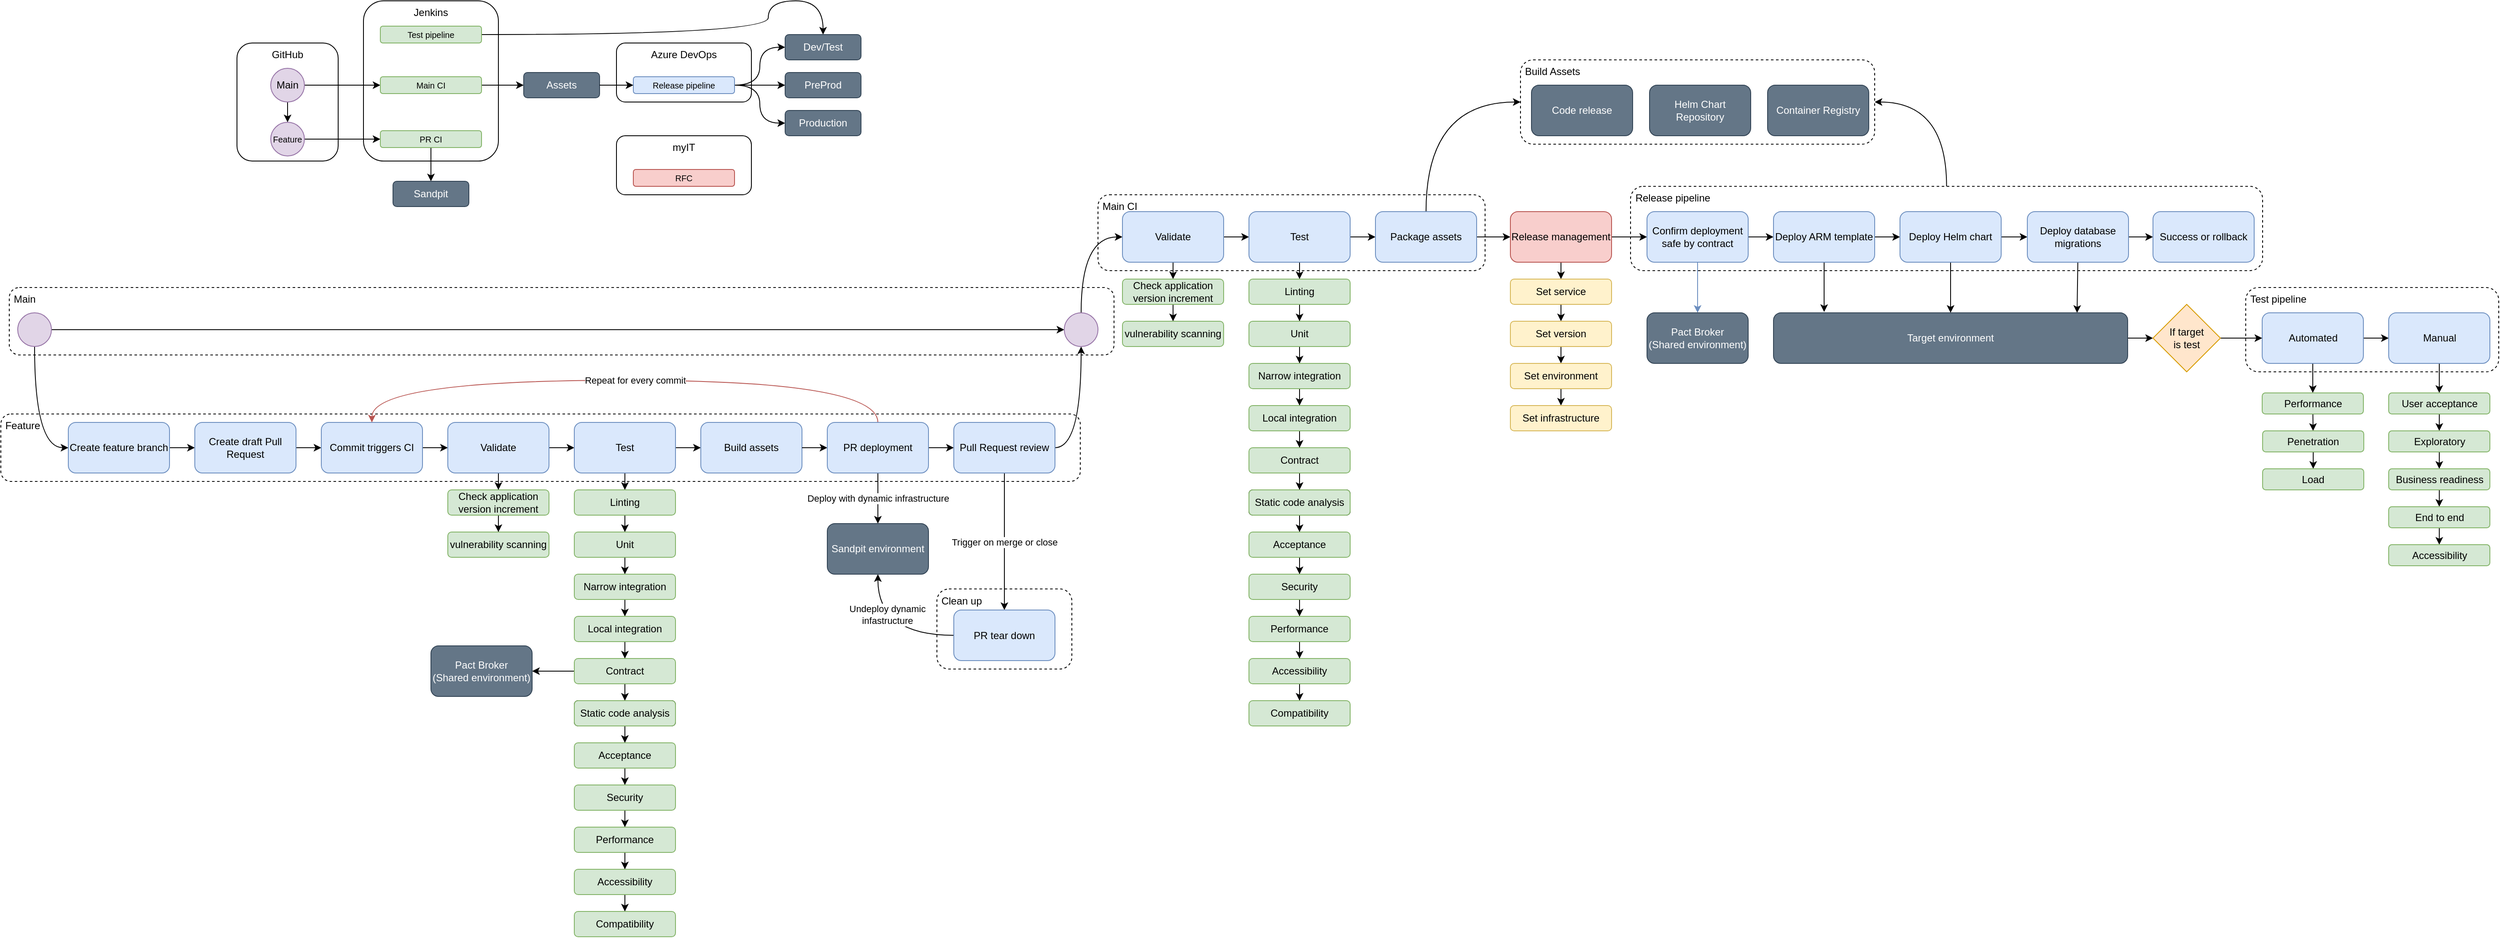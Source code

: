 <mxfile version="13.9.7" type="github">
  <diagram id="xP5_FbwwGda95Il9tesg" name="Page-1">
    <mxGraphModel dx="1422" dy="1931" grid="1" gridSize="10" guides="1" tooltips="1" connect="1" arrows="1" fold="1" page="1" pageScale="1" pageWidth="827" pageHeight="1169" math="0" shadow="0">
      <root>
        <mxCell id="0" />
        <mxCell id="1" parent="0" />
        <mxCell id="Fo95zUcXBccB7MAIhO11-18" value="&amp;nbsp;Build Assets" style="rounded=1;whiteSpace=wrap;html=1;dashed=1;verticalAlign=top;align=left;" vertex="1" parent="1">
          <mxGeometry x="1802" y="-140" width="420" height="100" as="geometry" />
        </mxCell>
        <mxCell id="Fo95zUcXBccB7MAIhO11-3" value="&amp;nbsp;Clean up" style="rounded=1;whiteSpace=wrap;html=1;horizontal=1;align=left;verticalAlign=top;dashed=1;" vertex="1" parent="1">
          <mxGeometry x="1110" y="487.5" width="160" height="95" as="geometry" />
        </mxCell>
        <mxCell id="Fo95zUcXBccB7MAIhO11-21" style="edgeStyle=orthogonalEdgeStyle;curved=1;rounded=0;orthogonalLoop=1;jettySize=auto;html=1;entryX=1;entryY=0.5;entryDx=0;entryDy=0;fillColor=#dae8fc;" edge="1" parent="1" source="5yF7ZVj6zS4VGzqPHd4T-112" target="Fo95zUcXBccB7MAIhO11-18">
          <mxGeometry relative="1" as="geometry" />
        </mxCell>
        <mxCell id="5yF7ZVj6zS4VGzqPHd4T-112" value="&amp;nbsp;Release pipeline" style="rounded=1;whiteSpace=wrap;html=1;dashed=1;align=left;verticalAlign=top;" parent="1" vertex="1">
          <mxGeometry x="1932.5" y="10" width="749.5" height="100" as="geometry" />
        </mxCell>
        <mxCell id="5yF7ZVj6zS4VGzqPHd4T-63" value="&amp;nbsp;Main CI" style="rounded=1;whiteSpace=wrap;html=1;dashed=1;align=left;verticalAlign=top;" parent="1" vertex="1">
          <mxGeometry x="1301" y="20" width="459" height="90" as="geometry" />
        </mxCell>
        <mxCell id="5yF7ZVj6zS4VGzqPHd4T-53" value="&amp;nbsp;Feature" style="rounded=1;whiteSpace=wrap;html=1;horizontal=1;align=left;verticalAlign=top;dashed=1;" parent="1" vertex="1">
          <mxGeometry y="280" width="1280" height="80" as="geometry" />
        </mxCell>
        <mxCell id="5yF7ZVj6zS4VGzqPHd4T-52" value="&amp;nbsp;Main" style="rounded=1;whiteSpace=wrap;html=1;horizontal=1;align=left;verticalAlign=top;dashed=1;" parent="1" vertex="1">
          <mxGeometry x="10" y="130" width="1310" height="80" as="geometry" />
        </mxCell>
        <mxCell id="5yF7ZVj6zS4VGzqPHd4T-3" value="" style="edgeStyle=orthogonalEdgeStyle;rounded=0;orthogonalLoop=1;jettySize=auto;html=1;" parent="1" source="5yF7ZVj6zS4VGzqPHd4T-1" target="5yF7ZVj6zS4VGzqPHd4T-2" edge="1">
          <mxGeometry relative="1" as="geometry" />
        </mxCell>
        <mxCell id="5yF7ZVj6zS4VGzqPHd4T-1" value="Create feature branch" style="rounded=1;whiteSpace=wrap;html=1;fillColor=#dae8fc;strokeColor=#6c8ebf;" parent="1" vertex="1">
          <mxGeometry x="80" y="290" width="120" height="60" as="geometry" />
        </mxCell>
        <mxCell id="5yF7ZVj6zS4VGzqPHd4T-5" value="" style="edgeStyle=orthogonalEdgeStyle;rounded=0;orthogonalLoop=1;jettySize=auto;html=1;" parent="1" source="5yF7ZVj6zS4VGzqPHd4T-2" target="5yF7ZVj6zS4VGzqPHd4T-4" edge="1">
          <mxGeometry relative="1" as="geometry" />
        </mxCell>
        <mxCell id="5yF7ZVj6zS4VGzqPHd4T-2" value="Create draft Pull Request" style="rounded=1;whiteSpace=wrap;html=1;fillColor=#dae8fc;strokeColor=#6c8ebf;" parent="1" vertex="1">
          <mxGeometry x="230" y="290" width="120" height="60" as="geometry" />
        </mxCell>
        <mxCell id="5yF7ZVj6zS4VGzqPHd4T-7" value="" style="edgeStyle=orthogonalEdgeStyle;rounded=0;orthogonalLoop=1;jettySize=auto;html=1;" parent="1" source="5yF7ZVj6zS4VGzqPHd4T-4" target="5yF7ZVj6zS4VGzqPHd4T-6" edge="1">
          <mxGeometry relative="1" as="geometry" />
        </mxCell>
        <mxCell id="5yF7ZVj6zS4VGzqPHd4T-4" value="Commit triggers CI" style="rounded=1;whiteSpace=wrap;html=1;fillColor=#dae8fc;strokeColor=#6c8ebf;" parent="1" vertex="1">
          <mxGeometry x="380" y="290" width="120" height="60" as="geometry" />
        </mxCell>
        <mxCell id="5yF7ZVj6zS4VGzqPHd4T-9" value="" style="edgeStyle=orthogonalEdgeStyle;rounded=0;orthogonalLoop=1;jettySize=auto;html=1;" parent="1" source="5yF7ZVj6zS4VGzqPHd4T-6" target="5yF7ZVj6zS4VGzqPHd4T-8" edge="1">
          <mxGeometry relative="1" as="geometry" />
        </mxCell>
        <mxCell id="5yF7ZVj6zS4VGzqPHd4T-15" value="" style="edgeStyle=orthogonalEdgeStyle;rounded=0;orthogonalLoop=1;jettySize=auto;html=1;" parent="1" source="5yF7ZVj6zS4VGzqPHd4T-6" target="5yF7ZVj6zS4VGzqPHd4T-14" edge="1">
          <mxGeometry relative="1" as="geometry" />
        </mxCell>
        <mxCell id="5yF7ZVj6zS4VGzqPHd4T-6" value="Validate" style="rounded=1;whiteSpace=wrap;html=1;fillColor=#dae8fc;strokeColor=#6c8ebf;" parent="1" vertex="1">
          <mxGeometry x="530" y="290" width="120" height="60" as="geometry" />
        </mxCell>
        <mxCell id="5yF7ZVj6zS4VGzqPHd4T-11" value="" style="edgeStyle=orthogonalEdgeStyle;rounded=0;orthogonalLoop=1;jettySize=auto;html=1;" parent="1" source="5yF7ZVj6zS4VGzqPHd4T-8" target="5yF7ZVj6zS4VGzqPHd4T-10" edge="1">
          <mxGeometry relative="1" as="geometry" />
        </mxCell>
        <mxCell id="5yF7ZVj6zS4VGzqPHd4T-8" value="Check application version increment" style="rounded=1;whiteSpace=wrap;html=1;fillColor=#d5e8d4;strokeColor=#82b366;" parent="1" vertex="1">
          <mxGeometry x="530" y="370" width="120" height="30" as="geometry" />
        </mxCell>
        <mxCell id="5yF7ZVj6zS4VGzqPHd4T-10" value="vulnerability scanning" style="rounded=1;whiteSpace=wrap;html=1;fillColor=#d5e8d4;strokeColor=#82b366;" parent="1" vertex="1">
          <mxGeometry x="530" y="420" width="120" height="30" as="geometry" />
        </mxCell>
        <mxCell id="5yF7ZVj6zS4VGzqPHd4T-17" value="" style="edgeStyle=orthogonalEdgeStyle;rounded=0;orthogonalLoop=1;jettySize=auto;html=1;" parent="1" source="5yF7ZVj6zS4VGzqPHd4T-14" target="5yF7ZVj6zS4VGzqPHd4T-16" edge="1">
          <mxGeometry relative="1" as="geometry" />
        </mxCell>
        <mxCell id="5yF7ZVj6zS4VGzqPHd4T-39" value="" style="edgeStyle=orthogonalEdgeStyle;rounded=0;orthogonalLoop=1;jettySize=auto;html=1;" parent="1" source="5yF7ZVj6zS4VGzqPHd4T-14" target="5yF7ZVj6zS4VGzqPHd4T-38" edge="1">
          <mxGeometry relative="1" as="geometry" />
        </mxCell>
        <mxCell id="5yF7ZVj6zS4VGzqPHd4T-14" value="Test" style="rounded=1;whiteSpace=wrap;html=1;fillColor=#dae8fc;strokeColor=#6c8ebf;" parent="1" vertex="1">
          <mxGeometry x="680" y="290" width="120" height="60" as="geometry" />
        </mxCell>
        <mxCell id="5yF7ZVj6zS4VGzqPHd4T-19" value="" style="edgeStyle=orthogonalEdgeStyle;rounded=0;orthogonalLoop=1;jettySize=auto;html=1;" parent="1" source="5yF7ZVj6zS4VGzqPHd4T-16" target="5yF7ZVj6zS4VGzqPHd4T-18" edge="1">
          <mxGeometry relative="1" as="geometry" />
        </mxCell>
        <mxCell id="5yF7ZVj6zS4VGzqPHd4T-16" value="Linting" style="rounded=1;whiteSpace=wrap;html=1;fillColor=#d5e8d4;strokeColor=#82b366;" parent="1" vertex="1">
          <mxGeometry x="680" y="370" width="120" height="30" as="geometry" />
        </mxCell>
        <mxCell id="5yF7ZVj6zS4VGzqPHd4T-21" value="" style="edgeStyle=orthogonalEdgeStyle;rounded=0;orthogonalLoop=1;jettySize=auto;html=1;" parent="1" source="5yF7ZVj6zS4VGzqPHd4T-18" target="5yF7ZVj6zS4VGzqPHd4T-20" edge="1">
          <mxGeometry relative="1" as="geometry" />
        </mxCell>
        <mxCell id="5yF7ZVj6zS4VGzqPHd4T-18" value="Unit" style="rounded=1;whiteSpace=wrap;html=1;fillColor=#d5e8d4;strokeColor=#82b366;" parent="1" vertex="1">
          <mxGeometry x="680" y="420" width="120" height="30" as="geometry" />
        </mxCell>
        <mxCell id="5yF7ZVj6zS4VGzqPHd4T-23" value="" style="edgeStyle=orthogonalEdgeStyle;rounded=0;orthogonalLoop=1;jettySize=auto;html=1;" parent="1" source="5yF7ZVj6zS4VGzqPHd4T-20" target="5yF7ZVj6zS4VGzqPHd4T-22" edge="1">
          <mxGeometry relative="1" as="geometry" />
        </mxCell>
        <mxCell id="5yF7ZVj6zS4VGzqPHd4T-20" value="Narrow integration" style="rounded=1;whiteSpace=wrap;html=1;fillColor=#d5e8d4;strokeColor=#82b366;" parent="1" vertex="1">
          <mxGeometry x="680" y="470" width="120" height="30" as="geometry" />
        </mxCell>
        <mxCell id="5yF7ZVj6zS4VGzqPHd4T-25" value="" style="edgeStyle=orthogonalEdgeStyle;rounded=0;orthogonalLoop=1;jettySize=auto;html=1;" parent="1" source="5yF7ZVj6zS4VGzqPHd4T-22" target="5yF7ZVj6zS4VGzqPHd4T-24" edge="1">
          <mxGeometry relative="1" as="geometry" />
        </mxCell>
        <mxCell id="5yF7ZVj6zS4VGzqPHd4T-22" value="Local integration" style="rounded=1;whiteSpace=wrap;html=1;fillColor=#d5e8d4;strokeColor=#82b366;" parent="1" vertex="1">
          <mxGeometry x="680" y="520" width="120" height="30" as="geometry" />
        </mxCell>
        <mxCell id="5yF7ZVj6zS4VGzqPHd4T-27" value="" style="edgeStyle=orthogonalEdgeStyle;rounded=0;orthogonalLoop=1;jettySize=auto;html=1;" parent="1" source="5yF7ZVj6zS4VGzqPHd4T-24" target="5yF7ZVj6zS4VGzqPHd4T-26" edge="1">
          <mxGeometry relative="1" as="geometry" />
        </mxCell>
        <mxCell id="Fo95zUcXBccB7MAIhO11-10" style="edgeStyle=orthogonalEdgeStyle;curved=1;rounded=0;orthogonalLoop=1;jettySize=auto;html=1;entryX=1;entryY=0.5;entryDx=0;entryDy=0;fillColor=#dae8fc;" edge="1" parent="1" source="5yF7ZVj6zS4VGzqPHd4T-24" target="Fo95zUcXBccB7MAIhO11-9">
          <mxGeometry relative="1" as="geometry" />
        </mxCell>
        <mxCell id="5yF7ZVj6zS4VGzqPHd4T-24" value="Contract" style="rounded=1;whiteSpace=wrap;html=1;fillColor=#d5e8d4;strokeColor=#82b366;" parent="1" vertex="1">
          <mxGeometry x="680" y="570" width="120" height="30" as="geometry" />
        </mxCell>
        <mxCell id="5yF7ZVj6zS4VGzqPHd4T-29" value="" style="edgeStyle=orthogonalEdgeStyle;rounded=0;orthogonalLoop=1;jettySize=auto;html=1;" parent="1" source="5yF7ZVj6zS4VGzqPHd4T-26" target="5yF7ZVj6zS4VGzqPHd4T-28" edge="1">
          <mxGeometry relative="1" as="geometry" />
        </mxCell>
        <mxCell id="5yF7ZVj6zS4VGzqPHd4T-26" value="Static code analysis" style="rounded=1;whiteSpace=wrap;html=1;" parent="1" vertex="1">
          <mxGeometry x="680" y="620" width="120" height="30" as="geometry" />
        </mxCell>
        <mxCell id="5yF7ZVj6zS4VGzqPHd4T-31" value="" style="edgeStyle=orthogonalEdgeStyle;rounded=0;orthogonalLoop=1;jettySize=auto;html=1;" parent="1" source="5yF7ZVj6zS4VGzqPHd4T-28" target="5yF7ZVj6zS4VGzqPHd4T-30" edge="1">
          <mxGeometry relative="1" as="geometry" />
        </mxCell>
        <mxCell id="5yF7ZVj6zS4VGzqPHd4T-28" value="Acceptance" style="rounded=1;whiteSpace=wrap;html=1;fillColor=#d5e8d4;strokeColor=#82b366;" parent="1" vertex="1">
          <mxGeometry x="680" y="670" width="120" height="30" as="geometry" />
        </mxCell>
        <mxCell id="5yF7ZVj6zS4VGzqPHd4T-33" value="" style="edgeStyle=orthogonalEdgeStyle;rounded=0;orthogonalLoop=1;jettySize=auto;html=1;" parent="1" source="5yF7ZVj6zS4VGzqPHd4T-30" target="5yF7ZVj6zS4VGzqPHd4T-32" edge="1">
          <mxGeometry relative="1" as="geometry" />
        </mxCell>
        <mxCell id="5yF7ZVj6zS4VGzqPHd4T-30" value="Security" style="rounded=1;whiteSpace=wrap;html=1;fillColor=#d5e8d4;strokeColor=#82b366;" parent="1" vertex="1">
          <mxGeometry x="680" y="720" width="120" height="30" as="geometry" />
        </mxCell>
        <mxCell id="5yF7ZVj6zS4VGzqPHd4T-35" value="" style="edgeStyle=orthogonalEdgeStyle;rounded=0;orthogonalLoop=1;jettySize=auto;html=1;" parent="1" source="5yF7ZVj6zS4VGzqPHd4T-32" target="5yF7ZVj6zS4VGzqPHd4T-34" edge="1">
          <mxGeometry relative="1" as="geometry" />
        </mxCell>
        <mxCell id="5yF7ZVj6zS4VGzqPHd4T-32" value="Performance" style="rounded=1;whiteSpace=wrap;html=1;fillColor=#d5e8d4;strokeColor=#82b366;" parent="1" vertex="1">
          <mxGeometry x="680" y="770" width="120" height="30" as="geometry" />
        </mxCell>
        <mxCell id="5yF7ZVj6zS4VGzqPHd4T-37" value="" style="edgeStyle=orthogonalEdgeStyle;rounded=0;orthogonalLoop=1;jettySize=auto;html=1;" parent="1" source="5yF7ZVj6zS4VGzqPHd4T-34" target="5yF7ZVj6zS4VGzqPHd4T-36" edge="1">
          <mxGeometry relative="1" as="geometry" />
        </mxCell>
        <mxCell id="5yF7ZVj6zS4VGzqPHd4T-34" value="Accessibility" style="rounded=1;whiteSpace=wrap;html=1;fillColor=#d5e8d4;strokeColor=#82b366;" parent="1" vertex="1">
          <mxGeometry x="680" y="820" width="120" height="30" as="geometry" />
        </mxCell>
        <mxCell id="5yF7ZVj6zS4VGzqPHd4T-36" value="Compatibility" style="rounded=1;whiteSpace=wrap;html=1;fillColor=#d5e8d4;strokeColor=#82b366;" parent="1" vertex="1">
          <mxGeometry x="680" y="870" width="120" height="30" as="geometry" />
        </mxCell>
        <mxCell id="5yF7ZVj6zS4VGzqPHd4T-38" value="Build assets" style="rounded=1;whiteSpace=wrap;html=1;fillColor=#dae8fc;strokeColor=#6c8ebf;" parent="1" vertex="1">
          <mxGeometry x="830" y="290" width="120" height="60" as="geometry" />
        </mxCell>
        <mxCell id="5yF7ZVj6zS4VGzqPHd4T-43" value="" style="edgeStyle=orthogonalEdgeStyle;rounded=0;orthogonalLoop=1;jettySize=auto;html=1;" parent="1" source="5yF7ZVj6zS4VGzqPHd4T-38" target="5yF7ZVj6zS4VGzqPHd4T-42" edge="1">
          <mxGeometry relative="1" as="geometry">
            <mxPoint x="1100" y="320" as="sourcePoint" />
          </mxGeometry>
        </mxCell>
        <mxCell id="5yF7ZVj6zS4VGzqPHd4T-45" value="" style="edgeStyle=orthogonalEdgeStyle;rounded=0;orthogonalLoop=1;jettySize=auto;html=1;" parent="1" source="5yF7ZVj6zS4VGzqPHd4T-42" target="5yF7ZVj6zS4VGzqPHd4T-44" edge="1">
          <mxGeometry relative="1" as="geometry" />
        </mxCell>
        <mxCell id="5yF7ZVj6zS4VGzqPHd4T-92" value="Deploy with dynamic infrastructure" style="edgeStyle=none;rounded=0;orthogonalLoop=1;jettySize=auto;html=1;fillColor=#dae8fc;" parent="1" source="5yF7ZVj6zS4VGzqPHd4T-42" target="5yF7ZVj6zS4VGzqPHd4T-91" edge="1">
          <mxGeometry relative="1" as="geometry" />
        </mxCell>
        <mxCell id="Fo95zUcXBccB7MAIhO11-1" style="edgeStyle=orthogonalEdgeStyle;rounded=0;orthogonalLoop=1;jettySize=auto;html=1;entryX=0.5;entryY=0;entryDx=0;entryDy=0;exitX=0.5;exitY=0;exitDx=0;exitDy=0;curved=1;fillColor=#f8cecc;strokeColor=#b85450;" edge="1" parent="1" source="5yF7ZVj6zS4VGzqPHd4T-42" target="5yF7ZVj6zS4VGzqPHd4T-4">
          <mxGeometry relative="1" as="geometry">
            <Array as="points">
              <mxPoint x="1040" y="240" />
              <mxPoint x="440" y="240" />
            </Array>
          </mxGeometry>
        </mxCell>
        <mxCell id="Fo95zUcXBccB7MAIhO11-2" value="Repeat for every commit" style="edgeLabel;html=1;align=center;verticalAlign=middle;resizable=0;points=[];" vertex="1" connectable="0" parent="Fo95zUcXBccB7MAIhO11-1">
          <mxGeometry x="-0.034" relative="1" as="geometry">
            <mxPoint as="offset" />
          </mxGeometry>
        </mxCell>
        <mxCell id="5yF7ZVj6zS4VGzqPHd4T-42" value="PR deployment" style="rounded=1;whiteSpace=wrap;html=1;fillColor=#dae8fc;strokeColor=#6c8ebf;" parent="1" vertex="1">
          <mxGeometry x="980" y="290" width="120" height="60" as="geometry" />
        </mxCell>
        <mxCell id="5yF7ZVj6zS4VGzqPHd4T-51" style="edgeStyle=orthogonalEdgeStyle;rounded=0;orthogonalLoop=1;jettySize=auto;html=1;entryX=0.5;entryY=1;entryDx=0;entryDy=0;exitX=1;exitY=0.5;exitDx=0;exitDy=0;curved=1;" parent="1" source="5yF7ZVj6zS4VGzqPHd4T-44" target="5yF7ZVj6zS4VGzqPHd4T-48" edge="1">
          <mxGeometry relative="1" as="geometry" />
        </mxCell>
        <mxCell id="Fo95zUcXBccB7MAIhO11-5" value="Trigger on merge or close" style="edgeStyle=orthogonalEdgeStyle;curved=1;rounded=0;orthogonalLoop=1;jettySize=auto;html=1;fillColor=#dae8fc;" edge="1" parent="1" source="5yF7ZVj6zS4VGzqPHd4T-44" target="Fo95zUcXBccB7MAIhO11-4">
          <mxGeometry relative="1" as="geometry" />
        </mxCell>
        <mxCell id="5yF7ZVj6zS4VGzqPHd4T-44" value="Pull Request review" style="rounded=1;whiteSpace=wrap;html=1;fillColor=#dae8fc;strokeColor=#6c8ebf;" parent="1" vertex="1">
          <mxGeometry x="1130" y="290" width="120" height="60" as="geometry" />
        </mxCell>
        <mxCell id="5yF7ZVj6zS4VGzqPHd4T-49" style="edgeStyle=orthogonalEdgeStyle;rounded=0;orthogonalLoop=1;jettySize=auto;html=1;entryX=0;entryY=0.5;entryDx=0;entryDy=0;" parent="1" source="5yF7ZVj6zS4VGzqPHd4T-47" target="5yF7ZVj6zS4VGzqPHd4T-48" edge="1">
          <mxGeometry relative="1" as="geometry" />
        </mxCell>
        <mxCell id="5yF7ZVj6zS4VGzqPHd4T-50" style="rounded=0;orthogonalLoop=1;jettySize=auto;html=1;entryX=0;entryY=0.5;entryDx=0;entryDy=0;exitX=0.5;exitY=1;exitDx=0;exitDy=0;edgeStyle=orthogonalEdgeStyle;curved=1;" parent="1" source="5yF7ZVj6zS4VGzqPHd4T-47" target="5yF7ZVj6zS4VGzqPHd4T-1" edge="1">
          <mxGeometry relative="1" as="geometry" />
        </mxCell>
        <mxCell id="5yF7ZVj6zS4VGzqPHd4T-47" value="" style="ellipse;whiteSpace=wrap;html=1;aspect=fixed;fillColor=#e1d5e7;strokeColor=#9673a6;" parent="1" vertex="1">
          <mxGeometry x="20" y="160" width="40" height="40" as="geometry" />
        </mxCell>
        <mxCell id="5yF7ZVj6zS4VGzqPHd4T-62" style="edgeStyle=orthogonalEdgeStyle;rounded=0;orthogonalLoop=1;jettySize=auto;html=1;entryX=0;entryY=0.5;entryDx=0;entryDy=0;curved=1;exitX=0.5;exitY=0;exitDx=0;exitDy=0;" parent="1" source="5yF7ZVj6zS4VGzqPHd4T-48" target="5yF7ZVj6zS4VGzqPHd4T-55" edge="1">
          <mxGeometry relative="1" as="geometry" />
        </mxCell>
        <mxCell id="5yF7ZVj6zS4VGzqPHd4T-48" value="" style="ellipse;whiteSpace=wrap;html=1;aspect=fixed;fillColor=#e1d5e7;strokeColor=#9673a6;" parent="1" vertex="1">
          <mxGeometry x="1261" y="160" width="40" height="40" as="geometry" />
        </mxCell>
        <mxCell id="5yF7ZVj6zS4VGzqPHd4T-54" value="Static code analysis" style="rounded=1;whiteSpace=wrap;html=1;fillColor=#d5e8d4;strokeColor=#82b366;" parent="1" vertex="1">
          <mxGeometry x="680" y="620" width="120" height="30" as="geometry" />
        </mxCell>
        <mxCell id="5yF7ZVj6zS4VGzqPHd4T-59" value="" style="edgeStyle=none;rounded=0;orthogonalLoop=1;jettySize=auto;html=1;" parent="1" source="5yF7ZVj6zS4VGzqPHd4T-55" target="5yF7ZVj6zS4VGzqPHd4T-56" edge="1">
          <mxGeometry relative="1" as="geometry" />
        </mxCell>
        <mxCell id="5yF7ZVj6zS4VGzqPHd4T-90" value="" style="edgeStyle=none;rounded=0;orthogonalLoop=1;jettySize=auto;html=1;entryX=0.5;entryY=0;entryDx=0;entryDy=0;" parent="1" source="5yF7ZVj6zS4VGzqPHd4T-55" target="5yF7ZVj6zS4VGzqPHd4T-65" edge="1">
          <mxGeometry relative="1" as="geometry" />
        </mxCell>
        <mxCell id="5yF7ZVj6zS4VGzqPHd4T-55" value="Validate" style="rounded=1;whiteSpace=wrap;html=1;fillColor=#dae8fc;strokeColor=#6c8ebf;" parent="1" vertex="1">
          <mxGeometry x="1330" y="40" width="120" height="60" as="geometry" />
        </mxCell>
        <mxCell id="5yF7ZVj6zS4VGzqPHd4T-60" value="" style="edgeStyle=none;rounded=0;orthogonalLoop=1;jettySize=auto;html=1;" parent="1" source="5yF7ZVj6zS4VGzqPHd4T-56" target="5yF7ZVj6zS4VGzqPHd4T-57" edge="1">
          <mxGeometry relative="1" as="geometry" />
        </mxCell>
        <mxCell id="5yF7ZVj6zS4VGzqPHd4T-89" value="" style="edgeStyle=none;rounded=0;orthogonalLoop=1;jettySize=auto;html=1;entryX=0.5;entryY=0;entryDx=0;entryDy=0;" parent="1" source="5yF7ZVj6zS4VGzqPHd4T-56" target="5yF7ZVj6zS4VGzqPHd4T-68" edge="1">
          <mxGeometry relative="1" as="geometry" />
        </mxCell>
        <mxCell id="5yF7ZVj6zS4VGzqPHd4T-56" value="Test" style="rounded=1;whiteSpace=wrap;html=1;fillColor=#dae8fc;strokeColor=#6c8ebf;" parent="1" vertex="1">
          <mxGeometry x="1480" y="40" width="120" height="60" as="geometry" />
        </mxCell>
        <mxCell id="5yF7ZVj6zS4VGzqPHd4T-95" value="" style="edgeStyle=none;rounded=0;orthogonalLoop=1;jettySize=auto;html=1;" parent="1" source="5yF7ZVj6zS4VGzqPHd4T-57" target="5yF7ZVj6zS4VGzqPHd4T-94" edge="1">
          <mxGeometry relative="1" as="geometry" />
        </mxCell>
        <mxCell id="Fo95zUcXBccB7MAIhO11-19" style="edgeStyle=orthogonalEdgeStyle;curved=1;rounded=0;orthogonalLoop=1;jettySize=auto;html=1;entryX=0;entryY=0.5;entryDx=0;entryDy=0;fillColor=#dae8fc;exitX=0.5;exitY=0;exitDx=0;exitDy=0;" edge="1" parent="1" source="5yF7ZVj6zS4VGzqPHd4T-57" target="Fo95zUcXBccB7MAIhO11-18">
          <mxGeometry relative="1" as="geometry" />
        </mxCell>
        <mxCell id="5yF7ZVj6zS4VGzqPHd4T-57" value="Package assets" style="rounded=1;whiteSpace=wrap;html=1;fillColor=#dae8fc;strokeColor=#6c8ebf;" parent="1" vertex="1">
          <mxGeometry x="1630" y="40" width="120" height="60" as="geometry" />
        </mxCell>
        <mxCell id="5yF7ZVj6zS4VGzqPHd4T-64" value="" style="edgeStyle=orthogonalEdgeStyle;rounded=0;orthogonalLoop=1;jettySize=auto;html=1;" parent="1" source="5yF7ZVj6zS4VGzqPHd4T-65" target="5yF7ZVj6zS4VGzqPHd4T-66" edge="1">
          <mxGeometry relative="1" as="geometry" />
        </mxCell>
        <mxCell id="5yF7ZVj6zS4VGzqPHd4T-65" value="Check application version increment" style="rounded=1;whiteSpace=wrap;html=1;fillColor=#d5e8d4;strokeColor=#82b366;" parent="1" vertex="1">
          <mxGeometry x="1330" y="120" width="120" height="30" as="geometry" />
        </mxCell>
        <mxCell id="5yF7ZVj6zS4VGzqPHd4T-66" value="vulnerability scanning" style="rounded=1;whiteSpace=wrap;html=1;fillColor=#d5e8d4;strokeColor=#82b366;" parent="1" vertex="1">
          <mxGeometry x="1330" y="170" width="120" height="30" as="geometry" />
        </mxCell>
        <mxCell id="5yF7ZVj6zS4VGzqPHd4T-67" value="" style="edgeStyle=orthogonalEdgeStyle;rounded=0;orthogonalLoop=1;jettySize=auto;html=1;" parent="1" source="5yF7ZVj6zS4VGzqPHd4T-68" target="5yF7ZVj6zS4VGzqPHd4T-70" edge="1">
          <mxGeometry relative="1" as="geometry" />
        </mxCell>
        <mxCell id="5yF7ZVj6zS4VGzqPHd4T-68" value="Linting" style="rounded=1;whiteSpace=wrap;html=1;fillColor=#d5e8d4;strokeColor=#82b366;" parent="1" vertex="1">
          <mxGeometry x="1480" y="120" width="120" height="30" as="geometry" />
        </mxCell>
        <mxCell id="5yF7ZVj6zS4VGzqPHd4T-69" value="" style="edgeStyle=orthogonalEdgeStyle;rounded=0;orthogonalLoop=1;jettySize=auto;html=1;" parent="1" source="5yF7ZVj6zS4VGzqPHd4T-70" target="5yF7ZVj6zS4VGzqPHd4T-72" edge="1">
          <mxGeometry relative="1" as="geometry" />
        </mxCell>
        <mxCell id="5yF7ZVj6zS4VGzqPHd4T-70" value="Unit" style="rounded=1;whiteSpace=wrap;html=1;fillColor=#d5e8d4;strokeColor=#82b366;" parent="1" vertex="1">
          <mxGeometry x="1480" y="170" width="120" height="30" as="geometry" />
        </mxCell>
        <mxCell id="5yF7ZVj6zS4VGzqPHd4T-71" value="" style="edgeStyle=orthogonalEdgeStyle;rounded=0;orthogonalLoop=1;jettySize=auto;html=1;" parent="1" source="5yF7ZVj6zS4VGzqPHd4T-72" target="5yF7ZVj6zS4VGzqPHd4T-74" edge="1">
          <mxGeometry relative="1" as="geometry" />
        </mxCell>
        <mxCell id="5yF7ZVj6zS4VGzqPHd4T-72" value="Narrow integration" style="rounded=1;whiteSpace=wrap;html=1;fillColor=#d5e8d4;strokeColor=#82b366;" parent="1" vertex="1">
          <mxGeometry x="1480" y="220" width="120" height="30" as="geometry" />
        </mxCell>
        <mxCell id="5yF7ZVj6zS4VGzqPHd4T-73" value="" style="edgeStyle=orthogonalEdgeStyle;rounded=0;orthogonalLoop=1;jettySize=auto;html=1;" parent="1" source="5yF7ZVj6zS4VGzqPHd4T-74" target="5yF7ZVj6zS4VGzqPHd4T-76" edge="1">
          <mxGeometry relative="1" as="geometry" />
        </mxCell>
        <mxCell id="5yF7ZVj6zS4VGzqPHd4T-74" value="Local integration" style="rounded=1;whiteSpace=wrap;html=1;fillColor=#d5e8d4;strokeColor=#82b366;" parent="1" vertex="1">
          <mxGeometry x="1480" y="270" width="120" height="30" as="geometry" />
        </mxCell>
        <mxCell id="5yF7ZVj6zS4VGzqPHd4T-75" value="" style="edgeStyle=orthogonalEdgeStyle;rounded=0;orthogonalLoop=1;jettySize=auto;html=1;" parent="1" source="5yF7ZVj6zS4VGzqPHd4T-76" target="5yF7ZVj6zS4VGzqPHd4T-78" edge="1">
          <mxGeometry relative="1" as="geometry" />
        </mxCell>
        <mxCell id="5yF7ZVj6zS4VGzqPHd4T-76" value="Contract" style="rounded=1;whiteSpace=wrap;html=1;fillColor=#d5e8d4;strokeColor=#82b366;" parent="1" vertex="1">
          <mxGeometry x="1480" y="320" width="120" height="30" as="geometry" />
        </mxCell>
        <mxCell id="5yF7ZVj6zS4VGzqPHd4T-77" value="" style="edgeStyle=orthogonalEdgeStyle;rounded=0;orthogonalLoop=1;jettySize=auto;html=1;" parent="1" source="5yF7ZVj6zS4VGzqPHd4T-78" target="5yF7ZVj6zS4VGzqPHd4T-80" edge="1">
          <mxGeometry relative="1" as="geometry" />
        </mxCell>
        <mxCell id="5yF7ZVj6zS4VGzqPHd4T-78" value="Static code analysis" style="rounded=1;whiteSpace=wrap;html=1;" parent="1" vertex="1">
          <mxGeometry x="1480" y="370" width="120" height="30" as="geometry" />
        </mxCell>
        <mxCell id="5yF7ZVj6zS4VGzqPHd4T-79" value="" style="edgeStyle=orthogonalEdgeStyle;rounded=0;orthogonalLoop=1;jettySize=auto;html=1;" parent="1" source="5yF7ZVj6zS4VGzqPHd4T-80" target="5yF7ZVj6zS4VGzqPHd4T-82" edge="1">
          <mxGeometry relative="1" as="geometry" />
        </mxCell>
        <mxCell id="5yF7ZVj6zS4VGzqPHd4T-80" value="Acceptance" style="rounded=1;whiteSpace=wrap;html=1;fillColor=#d5e8d4;strokeColor=#82b366;" parent="1" vertex="1">
          <mxGeometry x="1480" y="420" width="120" height="30" as="geometry" />
        </mxCell>
        <mxCell id="5yF7ZVj6zS4VGzqPHd4T-81" value="" style="edgeStyle=orthogonalEdgeStyle;rounded=0;orthogonalLoop=1;jettySize=auto;html=1;" parent="1" source="5yF7ZVj6zS4VGzqPHd4T-82" target="5yF7ZVj6zS4VGzqPHd4T-84" edge="1">
          <mxGeometry relative="1" as="geometry" />
        </mxCell>
        <mxCell id="5yF7ZVj6zS4VGzqPHd4T-82" value="Security" style="rounded=1;whiteSpace=wrap;html=1;fillColor=#d5e8d4;strokeColor=#82b366;" parent="1" vertex="1">
          <mxGeometry x="1480" y="470" width="120" height="30" as="geometry" />
        </mxCell>
        <mxCell id="5yF7ZVj6zS4VGzqPHd4T-83" value="" style="edgeStyle=orthogonalEdgeStyle;rounded=0;orthogonalLoop=1;jettySize=auto;html=1;" parent="1" source="5yF7ZVj6zS4VGzqPHd4T-84" target="5yF7ZVj6zS4VGzqPHd4T-86" edge="1">
          <mxGeometry relative="1" as="geometry" />
        </mxCell>
        <mxCell id="5yF7ZVj6zS4VGzqPHd4T-84" value="Performance" style="rounded=1;whiteSpace=wrap;html=1;fillColor=#d5e8d4;strokeColor=#82b366;" parent="1" vertex="1">
          <mxGeometry x="1480" y="520" width="120" height="30" as="geometry" />
        </mxCell>
        <mxCell id="5yF7ZVj6zS4VGzqPHd4T-85" value="" style="edgeStyle=orthogonalEdgeStyle;rounded=0;orthogonalLoop=1;jettySize=auto;html=1;" parent="1" source="5yF7ZVj6zS4VGzqPHd4T-86" target="5yF7ZVj6zS4VGzqPHd4T-87" edge="1">
          <mxGeometry relative="1" as="geometry" />
        </mxCell>
        <mxCell id="5yF7ZVj6zS4VGzqPHd4T-86" value="Accessibility" style="rounded=1;whiteSpace=wrap;html=1;fillColor=#d5e8d4;strokeColor=#82b366;" parent="1" vertex="1">
          <mxGeometry x="1480" y="570" width="120" height="30" as="geometry" />
        </mxCell>
        <mxCell id="5yF7ZVj6zS4VGzqPHd4T-87" value="Compatibility" style="rounded=1;whiteSpace=wrap;html=1;fillColor=#d5e8d4;strokeColor=#82b366;" parent="1" vertex="1">
          <mxGeometry x="1480" y="620" width="120" height="30" as="geometry" />
        </mxCell>
        <mxCell id="5yF7ZVj6zS4VGzqPHd4T-88" value="Static code analysis" style="rounded=1;whiteSpace=wrap;html=1;fillColor=#d5e8d4;strokeColor=#82b366;" parent="1" vertex="1">
          <mxGeometry x="1480" y="370" width="120" height="30" as="geometry" />
        </mxCell>
        <mxCell id="5yF7ZVj6zS4VGzqPHd4T-91" value="Sandpit environment" style="rounded=1;whiteSpace=wrap;html=1;align=center;fillColor=#647687;strokeColor=#314354;fontColor=#ffffff;" parent="1" vertex="1">
          <mxGeometry x="980" y="410" width="120" height="60" as="geometry" />
        </mxCell>
        <mxCell id="5yF7ZVj6zS4VGzqPHd4T-97" value="" style="edgeStyle=none;rounded=0;orthogonalLoop=1;jettySize=auto;html=1;" parent="1" source="5yF7ZVj6zS4VGzqPHd4T-94" target="5yF7ZVj6zS4VGzqPHd4T-96" edge="1">
          <mxGeometry relative="1" as="geometry" />
        </mxCell>
        <mxCell id="5yF7ZVj6zS4VGzqPHd4T-103" value="" style="edgeStyle=none;rounded=0;orthogonalLoop=1;jettySize=auto;html=1;" parent="1" source="5yF7ZVj6zS4VGzqPHd4T-94" target="5yF7ZVj6zS4VGzqPHd4T-102" edge="1">
          <mxGeometry relative="1" as="geometry" />
        </mxCell>
        <mxCell id="5yF7ZVj6zS4VGzqPHd4T-94" value="Release management" style="rounded=1;whiteSpace=wrap;html=1;fillColor=#f8cecc;strokeColor=#b85450;" parent="1" vertex="1">
          <mxGeometry x="1790" y="40" width="120" height="60" as="geometry" />
        </mxCell>
        <mxCell id="5yF7ZVj6zS4VGzqPHd4T-99" value="" style="edgeStyle=none;rounded=0;orthogonalLoop=1;jettySize=auto;html=1;" parent="1" source="5yF7ZVj6zS4VGzqPHd4T-96" target="5yF7ZVj6zS4VGzqPHd4T-98" edge="1">
          <mxGeometry relative="1" as="geometry" />
        </mxCell>
        <mxCell id="5yF7ZVj6zS4VGzqPHd4T-96" value="Set service" style="rounded=1;whiteSpace=wrap;html=1;fillColor=#fff2cc;strokeColor=#d6b656;" parent="1" vertex="1">
          <mxGeometry x="1790" y="120" width="120" height="30" as="geometry" />
        </mxCell>
        <mxCell id="5yF7ZVj6zS4VGzqPHd4T-101" value="" style="edgeStyle=none;rounded=0;orthogonalLoop=1;jettySize=auto;html=1;" parent="1" source="5yF7ZVj6zS4VGzqPHd4T-98" target="5yF7ZVj6zS4VGzqPHd4T-100" edge="1">
          <mxGeometry relative="1" as="geometry" />
        </mxCell>
        <mxCell id="5yF7ZVj6zS4VGzqPHd4T-98" value="Set version" style="rounded=1;whiteSpace=wrap;html=1;fillColor=#fff2cc;strokeColor=#d6b656;" parent="1" vertex="1">
          <mxGeometry x="1790" y="170" width="120" height="30" as="geometry" />
        </mxCell>
        <mxCell id="Fo95zUcXBccB7MAIhO11-12" value="" style="edgeStyle=orthogonalEdgeStyle;curved=1;rounded=0;orthogonalLoop=1;jettySize=auto;html=1;" edge="1" parent="1" source="5yF7ZVj6zS4VGzqPHd4T-100" target="Fo95zUcXBccB7MAIhO11-11">
          <mxGeometry relative="1" as="geometry" />
        </mxCell>
        <mxCell id="5yF7ZVj6zS4VGzqPHd4T-100" value="Set environment" style="rounded=1;whiteSpace=wrap;html=1;fillColor=#fff2cc;strokeColor=#d6b656;" parent="1" vertex="1">
          <mxGeometry x="1790" y="220" width="120" height="30" as="geometry" />
        </mxCell>
        <mxCell id="5yF7ZVj6zS4VGzqPHd4T-105" value="" style="edgeStyle=none;rounded=0;orthogonalLoop=1;jettySize=auto;html=1;" parent="1" source="5yF7ZVj6zS4VGzqPHd4T-102" target="5yF7ZVj6zS4VGzqPHd4T-104" edge="1">
          <mxGeometry relative="1" as="geometry" />
        </mxCell>
        <mxCell id="Fo95zUcXBccB7MAIhO11-14" value="" style="edgeStyle=orthogonalEdgeStyle;curved=1;rounded=0;orthogonalLoop=1;jettySize=auto;html=1;fillColor=#dae8fc;strokeColor=#6c8ebf;" edge="1" parent="1" source="5yF7ZVj6zS4VGzqPHd4T-102" target="Fo95zUcXBccB7MAIhO11-13">
          <mxGeometry relative="1" as="geometry" />
        </mxCell>
        <mxCell id="5yF7ZVj6zS4VGzqPHd4T-102" value="Confirm deployment safe by contract" style="rounded=1;whiteSpace=wrap;html=1;fillColor=#dae8fc;strokeColor=#6c8ebf;" parent="1" vertex="1">
          <mxGeometry x="1952" y="40" width="120" height="60" as="geometry" />
        </mxCell>
        <mxCell id="5yF7ZVj6zS4VGzqPHd4T-107" value="" style="edgeStyle=none;rounded=0;orthogonalLoop=1;jettySize=auto;html=1;" parent="1" source="5yF7ZVj6zS4VGzqPHd4T-104" target="5yF7ZVj6zS4VGzqPHd4T-106" edge="1">
          <mxGeometry relative="1" as="geometry" />
        </mxCell>
        <mxCell id="5yF7ZVj6zS4VGzqPHd4T-114" style="edgeStyle=none;rounded=0;orthogonalLoop=1;jettySize=auto;html=1;entryX=0.143;entryY=-0.017;entryDx=0;entryDy=0;entryPerimeter=0;" parent="1" source="5yF7ZVj6zS4VGzqPHd4T-104" target="5yF7ZVj6zS4VGzqPHd4T-113" edge="1">
          <mxGeometry relative="1" as="geometry">
            <mxPoint x="2162" y="149" as="targetPoint" />
          </mxGeometry>
        </mxCell>
        <mxCell id="5yF7ZVj6zS4VGzqPHd4T-104" value="Deploy ARM template" style="rounded=1;whiteSpace=wrap;html=1;fillColor=#dae8fc;strokeColor=#6c8ebf;" parent="1" vertex="1">
          <mxGeometry x="2102" y="40" width="120" height="60" as="geometry" />
        </mxCell>
        <mxCell id="5yF7ZVj6zS4VGzqPHd4T-109" value="" style="edgeStyle=none;rounded=0;orthogonalLoop=1;jettySize=auto;html=1;" parent="1" source="5yF7ZVj6zS4VGzqPHd4T-106" target="5yF7ZVj6zS4VGzqPHd4T-108" edge="1">
          <mxGeometry relative="1" as="geometry" />
        </mxCell>
        <mxCell id="5yF7ZVj6zS4VGzqPHd4T-115" value="" style="edgeStyle=none;rounded=0;orthogonalLoop=1;jettySize=auto;html=1;" parent="1" source="5yF7ZVj6zS4VGzqPHd4T-106" target="5yF7ZVj6zS4VGzqPHd4T-113" edge="1">
          <mxGeometry relative="1" as="geometry" />
        </mxCell>
        <mxCell id="5yF7ZVj6zS4VGzqPHd4T-106" value="Deploy Helm chart" style="rounded=1;whiteSpace=wrap;html=1;fillColor=#dae8fc;strokeColor=#6c8ebf;" parent="1" vertex="1">
          <mxGeometry x="2252" y="40" width="120" height="60" as="geometry" />
        </mxCell>
        <mxCell id="5yF7ZVj6zS4VGzqPHd4T-111" value="" style="edgeStyle=none;rounded=0;orthogonalLoop=1;jettySize=auto;html=1;" parent="1" source="5yF7ZVj6zS4VGzqPHd4T-108" target="5yF7ZVj6zS4VGzqPHd4T-110" edge="1">
          <mxGeometry relative="1" as="geometry" />
        </mxCell>
        <mxCell id="5yF7ZVj6zS4VGzqPHd4T-116" value="" style="edgeStyle=none;rounded=0;orthogonalLoop=1;jettySize=auto;html=1;" parent="1" edge="1">
          <mxGeometry relative="1" as="geometry">
            <mxPoint x="2462.93" y="97" as="sourcePoint" />
            <mxPoint x="2462" y="160" as="targetPoint" />
          </mxGeometry>
        </mxCell>
        <mxCell id="5yF7ZVj6zS4VGzqPHd4T-108" value="Deploy database migrations" style="rounded=1;whiteSpace=wrap;html=1;fillColor=#dae8fc;strokeColor=#6c8ebf;" parent="1" vertex="1">
          <mxGeometry x="2403" y="40" width="120" height="60" as="geometry" />
        </mxCell>
        <mxCell id="5yF7ZVj6zS4VGzqPHd4T-110" value="Success or rollback" style="rounded=1;whiteSpace=wrap;html=1;fillColor=#dae8fc;strokeColor=#6c8ebf;" parent="1" vertex="1">
          <mxGeometry x="2552" y="40" width="120" height="60" as="geometry" />
        </mxCell>
        <mxCell id="5yF7ZVj6zS4VGzqPHd4T-130" value="" style="edgeStyle=none;rounded=0;orthogonalLoop=1;jettySize=auto;html=1;" parent="1" source="5yF7ZVj6zS4VGzqPHd4T-113" target="5yF7ZVj6zS4VGzqPHd4T-129" edge="1">
          <mxGeometry relative="1" as="geometry" />
        </mxCell>
        <mxCell id="5yF7ZVj6zS4VGzqPHd4T-113" value="Target environment" style="rounded=1;whiteSpace=wrap;html=1;align=center;fillColor=#647687;strokeColor=#314354;fontColor=#ffffff;" parent="1" vertex="1">
          <mxGeometry x="2102" y="160" width="420" height="60" as="geometry" />
        </mxCell>
        <mxCell id="5yF7ZVj6zS4VGzqPHd4T-117" value="&amp;nbsp;Test pipeline" style="rounded=1;whiteSpace=wrap;html=1;dashed=1;align=left;verticalAlign=top;" parent="1" vertex="1">
          <mxGeometry x="2662" y="130" width="300" height="100" as="geometry" />
        </mxCell>
        <mxCell id="5yF7ZVj6zS4VGzqPHd4T-118" value="" style="edgeStyle=none;rounded=0;orthogonalLoop=1;jettySize=auto;html=1;" parent="1" source="5yF7ZVj6zS4VGzqPHd4T-119" target="5yF7ZVj6zS4VGzqPHd4T-121" edge="1">
          <mxGeometry relative="1" as="geometry" />
        </mxCell>
        <mxCell id="5yF7ZVj6zS4VGzqPHd4T-135" value="" style="edgeStyle=none;rounded=0;orthogonalLoop=1;jettySize=auto;html=1;" parent="1" source="5yF7ZVj6zS4VGzqPHd4T-119" target="5yF7ZVj6zS4VGzqPHd4T-134" edge="1">
          <mxGeometry relative="1" as="geometry" />
        </mxCell>
        <mxCell id="5yF7ZVj6zS4VGzqPHd4T-119" value="Automated" style="rounded=1;whiteSpace=wrap;html=1;fillColor=#dae8fc;strokeColor=#6c8ebf;" parent="1" vertex="1">
          <mxGeometry x="2681.5" y="160" width="120" height="60" as="geometry" />
        </mxCell>
        <mxCell id="5yF7ZVj6zS4VGzqPHd4T-139" value="" style="edgeStyle=none;rounded=0;orthogonalLoop=1;jettySize=auto;html=1;" parent="1" source="5yF7ZVj6zS4VGzqPHd4T-121" target="5yF7ZVj6zS4VGzqPHd4T-138" edge="1">
          <mxGeometry relative="1" as="geometry" />
        </mxCell>
        <mxCell id="5yF7ZVj6zS4VGzqPHd4T-121" value="Manual" style="rounded=1;whiteSpace=wrap;html=1;fillColor=#dae8fc;strokeColor=#6c8ebf;" parent="1" vertex="1">
          <mxGeometry x="2831.5" y="160" width="120" height="60" as="geometry" />
        </mxCell>
        <mxCell id="5yF7ZVj6zS4VGzqPHd4T-131" value="" style="edgeStyle=none;rounded=0;orthogonalLoop=1;jettySize=auto;html=1;" parent="1" source="5yF7ZVj6zS4VGzqPHd4T-129" target="5yF7ZVj6zS4VGzqPHd4T-119" edge="1">
          <mxGeometry relative="1" as="geometry" />
        </mxCell>
        <mxCell id="5yF7ZVj6zS4VGzqPHd4T-129" value="If target&lt;br&gt;is test" style="rhombus;whiteSpace=wrap;html=1;align=center;fillColor=#ffe6cc;strokeColor=#d79b00;" parent="1" vertex="1">
          <mxGeometry x="2552" y="150" width="80" height="80" as="geometry" />
        </mxCell>
        <mxCell id="5yF7ZVj6zS4VGzqPHd4T-137" value="" style="edgeStyle=none;rounded=0;orthogonalLoop=1;jettySize=auto;html=1;" parent="1" source="5yF7ZVj6zS4VGzqPHd4T-134" target="5yF7ZVj6zS4VGzqPHd4T-136" edge="1">
          <mxGeometry relative="1" as="geometry" />
        </mxCell>
        <mxCell id="5yF7ZVj6zS4VGzqPHd4T-134" value="Performance" style="rounded=1;whiteSpace=wrap;html=1;fillColor=#d5e8d4;strokeColor=#82b366;" parent="1" vertex="1">
          <mxGeometry x="2681.5" y="255" width="120" height="25" as="geometry" />
        </mxCell>
        <mxCell id="5yF7ZVj6zS4VGzqPHd4T-149" value="" style="edgeStyle=none;rounded=0;orthogonalLoop=1;jettySize=auto;html=1;" parent="1" source="5yF7ZVj6zS4VGzqPHd4T-136" target="5yF7ZVj6zS4VGzqPHd4T-148" edge="1">
          <mxGeometry relative="1" as="geometry" />
        </mxCell>
        <mxCell id="5yF7ZVj6zS4VGzqPHd4T-136" value="Penetration" style="rounded=1;whiteSpace=wrap;html=1;fillColor=#d5e8d4;strokeColor=#82b366;" parent="1" vertex="1">
          <mxGeometry x="2682" y="300" width="120" height="25" as="geometry" />
        </mxCell>
        <mxCell id="5yF7ZVj6zS4VGzqPHd4T-141" value="" style="edgeStyle=none;rounded=0;orthogonalLoop=1;jettySize=auto;html=1;" parent="1" source="5yF7ZVj6zS4VGzqPHd4T-138" target="5yF7ZVj6zS4VGzqPHd4T-140" edge="1">
          <mxGeometry relative="1" as="geometry" />
        </mxCell>
        <mxCell id="5yF7ZVj6zS4VGzqPHd4T-138" value="User acceptance" style="rounded=1;whiteSpace=wrap;html=1;fillColor=#d5e8d4;strokeColor=#82b366;" parent="1" vertex="1">
          <mxGeometry x="2831.5" y="255" width="120" height="25" as="geometry" />
        </mxCell>
        <mxCell id="5yF7ZVj6zS4VGzqPHd4T-143" value="" style="edgeStyle=none;rounded=0;orthogonalLoop=1;jettySize=auto;html=1;" parent="1" source="5yF7ZVj6zS4VGzqPHd4T-140" target="5yF7ZVj6zS4VGzqPHd4T-142" edge="1">
          <mxGeometry relative="1" as="geometry" />
        </mxCell>
        <mxCell id="5yF7ZVj6zS4VGzqPHd4T-140" value="Exploratory" style="rounded=1;whiteSpace=wrap;html=1;fillColor=#d5e8d4;strokeColor=#82b366;" parent="1" vertex="1">
          <mxGeometry x="2831.5" y="300" width="120" height="25" as="geometry" />
        </mxCell>
        <mxCell id="5yF7ZVj6zS4VGzqPHd4T-145" value="" style="edgeStyle=none;rounded=0;orthogonalLoop=1;jettySize=auto;html=1;" parent="1" source="5yF7ZVj6zS4VGzqPHd4T-142" target="5yF7ZVj6zS4VGzqPHd4T-144" edge="1">
          <mxGeometry relative="1" as="geometry" />
        </mxCell>
        <mxCell id="5yF7ZVj6zS4VGzqPHd4T-142" value="Business readiness" style="rounded=1;whiteSpace=wrap;html=1;fillColor=#d5e8d4;strokeColor=#82b366;" parent="1" vertex="1">
          <mxGeometry x="2831.5" y="345" width="120" height="25" as="geometry" />
        </mxCell>
        <mxCell id="5yF7ZVj6zS4VGzqPHd4T-147" value="" style="edgeStyle=none;rounded=0;orthogonalLoop=1;jettySize=auto;html=1;" parent="1" source="5yF7ZVj6zS4VGzqPHd4T-144" target="5yF7ZVj6zS4VGzqPHd4T-146" edge="1">
          <mxGeometry relative="1" as="geometry" />
        </mxCell>
        <mxCell id="5yF7ZVj6zS4VGzqPHd4T-144" value="End to end" style="rounded=1;whiteSpace=wrap;html=1;fillColor=#d5e8d4;strokeColor=#82b366;" parent="1" vertex="1">
          <mxGeometry x="2831.5" y="390" width="120" height="25" as="geometry" />
        </mxCell>
        <mxCell id="5yF7ZVj6zS4VGzqPHd4T-146" value="Accessibility" style="rounded=1;whiteSpace=wrap;html=1;fillColor=#d5e8d4;strokeColor=#82b366;" parent="1" vertex="1">
          <mxGeometry x="2831.5" y="435" width="120" height="25" as="geometry" />
        </mxCell>
        <mxCell id="5yF7ZVj6zS4VGzqPHd4T-148" value="Load" style="rounded=1;whiteSpace=wrap;html=1;fillColor=#d5e8d4;strokeColor=#82b366;" parent="1" vertex="1">
          <mxGeometry x="2682" y="345" width="120" height="25" as="geometry" />
        </mxCell>
        <mxCell id="Fo95zUcXBccB7MAIhO11-6" style="edgeStyle=orthogonalEdgeStyle;curved=1;rounded=0;orthogonalLoop=1;jettySize=auto;html=1;entryX=0.5;entryY=1;entryDx=0;entryDy=0;fillColor=#dae8fc;" edge="1" parent="1" source="Fo95zUcXBccB7MAIhO11-4" target="5yF7ZVj6zS4VGzqPHd4T-91">
          <mxGeometry relative="1" as="geometry" />
        </mxCell>
        <mxCell id="Fo95zUcXBccB7MAIhO11-7" value="Undeploy dynamic &lt;br&gt;infastructure" style="edgeLabel;html=1;align=center;verticalAlign=middle;resizable=0;points=[];" vertex="1" connectable="0" parent="Fo95zUcXBccB7MAIhO11-6">
          <mxGeometry x="0.409" y="-11" relative="1" as="geometry">
            <mxPoint as="offset" />
          </mxGeometry>
        </mxCell>
        <mxCell id="Fo95zUcXBccB7MAIhO11-4" value="PR tear down" style="rounded=1;whiteSpace=wrap;html=1;fillColor=#dae8fc;strokeColor=#6c8ebf;" vertex="1" parent="1">
          <mxGeometry x="1130" y="512.5" width="120" height="60" as="geometry" />
        </mxCell>
        <mxCell id="Fo95zUcXBccB7MAIhO11-9" value="Pact Broker&lt;br&gt;(Shared environment)" style="rounded=1;whiteSpace=wrap;html=1;align=center;fillColor=#647687;strokeColor=#314354;fontColor=#ffffff;" vertex="1" parent="1">
          <mxGeometry x="510" y="555" width="120" height="60" as="geometry" />
        </mxCell>
        <mxCell id="Fo95zUcXBccB7MAIhO11-11" value="Set infrastructure" style="rounded=1;whiteSpace=wrap;html=1;fillColor=#fff2cc;strokeColor=#d6b656;" vertex="1" parent="1">
          <mxGeometry x="1790" y="270" width="120" height="30" as="geometry" />
        </mxCell>
        <mxCell id="Fo95zUcXBccB7MAIhO11-13" value="Pact Broker&lt;br&gt;(Shared environment)" style="rounded=1;whiteSpace=wrap;html=1;align=center;fillColor=#647687;strokeColor=#314354;fontColor=#ffffff;" vertex="1" parent="1">
          <mxGeometry x="1952" y="160" width="120" height="60" as="geometry" />
        </mxCell>
        <mxCell id="Fo95zUcXBccB7MAIhO11-15" value="Container Registry" style="rounded=1;whiteSpace=wrap;html=1;align=center;fillColor=#647687;strokeColor=#314354;fontColor=#ffffff;" vertex="1" parent="1">
          <mxGeometry x="2095" y="-110" width="120" height="60" as="geometry" />
        </mxCell>
        <mxCell id="Fo95zUcXBccB7MAIhO11-16" value="Helm Chart Repository" style="rounded=1;whiteSpace=wrap;html=1;align=center;fillColor=#647687;strokeColor=#314354;fontColor=#ffffff;" vertex="1" parent="1">
          <mxGeometry x="1955" y="-110" width="120" height="60" as="geometry" />
        </mxCell>
        <mxCell id="Fo95zUcXBccB7MAIhO11-17" value="Code release" style="rounded=1;whiteSpace=wrap;html=1;align=center;fillColor=#647687;strokeColor=#314354;fontColor=#ffffff;" vertex="1" parent="1">
          <mxGeometry x="1815" y="-110" width="120" height="60" as="geometry" />
        </mxCell>
        <mxCell id="Fo95zUcXBccB7MAIhO11-22" value="GitHub" style="rounded=1;whiteSpace=wrap;html=1;align=center;verticalAlign=top;" vertex="1" parent="1">
          <mxGeometry x="280" y="-160" width="120" height="140" as="geometry" />
        </mxCell>
        <mxCell id="Fo95zUcXBccB7MAIhO11-24" value="Jenkins" style="rounded=1;whiteSpace=wrap;html=1;align=center;verticalAlign=top;" vertex="1" parent="1">
          <mxGeometry x="430" y="-210" width="160" height="190" as="geometry" />
        </mxCell>
        <mxCell id="Fo95zUcXBccB7MAIhO11-31" style="edgeStyle=orthogonalEdgeStyle;curved=1;rounded=0;orthogonalLoop=1;jettySize=auto;html=1;entryX=0;entryY=0.5;entryDx=0;entryDy=0;strokeColor=#000000;fontSize=10;" edge="1" parent="1" source="Fo95zUcXBccB7MAIhO11-25" target="Fo95zUcXBccB7MAIhO11-29">
          <mxGeometry relative="1" as="geometry" />
        </mxCell>
        <mxCell id="Fo95zUcXBccB7MAIhO11-33" style="edgeStyle=orthogonalEdgeStyle;curved=1;rounded=0;orthogonalLoop=1;jettySize=auto;html=1;strokeColor=#000000;fontSize=10;" edge="1" parent="1" source="Fo95zUcXBccB7MAIhO11-25" target="Fo95zUcXBccB7MAIhO11-26">
          <mxGeometry relative="1" as="geometry" />
        </mxCell>
        <mxCell id="Fo95zUcXBccB7MAIhO11-25" value="Main" style="ellipse;whiteSpace=wrap;html=1;aspect=fixed;fillColor=#e1d5e7;strokeColor=#9673a6;" vertex="1" parent="1">
          <mxGeometry x="320" y="-130" width="40" height="40" as="geometry" />
        </mxCell>
        <mxCell id="Fo95zUcXBccB7MAIhO11-32" style="edgeStyle=orthogonalEdgeStyle;curved=1;rounded=0;orthogonalLoop=1;jettySize=auto;html=1;entryX=0;entryY=0.5;entryDx=0;entryDy=0;strokeColor=#000000;fontSize=10;" edge="1" parent="1" source="Fo95zUcXBccB7MAIhO11-26" target="Fo95zUcXBccB7MAIhO11-27">
          <mxGeometry relative="1" as="geometry" />
        </mxCell>
        <mxCell id="Fo95zUcXBccB7MAIhO11-26" value="Feature" style="ellipse;whiteSpace=wrap;html=1;aspect=fixed;fillColor=#e1d5e7;strokeColor=#9673a6;fontSize=10;" vertex="1" parent="1">
          <mxGeometry x="320" y="-66" width="40" height="40" as="geometry" />
        </mxCell>
        <mxCell id="Fo95zUcXBccB7MAIhO11-34" style="edgeStyle=orthogonalEdgeStyle;curved=1;rounded=0;orthogonalLoop=1;jettySize=auto;html=1;strokeColor=#000000;fontSize=10;entryX=0.5;entryY=0;entryDx=0;entryDy=0;" edge="1" parent="1" source="Fo95zUcXBccB7MAIhO11-27" target="Fo95zUcXBccB7MAIhO11-30">
          <mxGeometry relative="1" as="geometry">
            <mxPoint x="510" as="targetPoint" />
          </mxGeometry>
        </mxCell>
        <mxCell id="Fo95zUcXBccB7MAIhO11-27" value="PR CI" style="rounded=1;whiteSpace=wrap;html=1;fontSize=10;align=center;fillColor=#d5e8d4;strokeColor=#82b366;" vertex="1" parent="1">
          <mxGeometry x="450" y="-56" width="120" height="20" as="geometry" />
        </mxCell>
        <mxCell id="Fo95zUcXBccB7MAIhO11-38" style="edgeStyle=orthogonalEdgeStyle;curved=1;rounded=0;orthogonalLoop=1;jettySize=auto;html=1;entryX=0;entryY=0.5;entryDx=0;entryDy=0;strokeColor=#000000;fontSize=10;" edge="1" parent="1" source="Fo95zUcXBccB7MAIhO11-29" target="Fo95zUcXBccB7MAIhO11-37">
          <mxGeometry relative="1" as="geometry" />
        </mxCell>
        <mxCell id="Fo95zUcXBccB7MAIhO11-29" value="Main CI" style="rounded=1;whiteSpace=wrap;html=1;fontSize=10;align=center;fillColor=#d5e8d4;strokeColor=#82b366;" vertex="1" parent="1">
          <mxGeometry x="450" y="-120" width="120" height="20" as="geometry" />
        </mxCell>
        <mxCell id="Fo95zUcXBccB7MAIhO11-30" value="Sandpit" style="rounded=1;whiteSpace=wrap;html=1;align=center;fillColor=#647687;strokeColor=#314354;fontColor=#ffffff;" vertex="1" parent="1">
          <mxGeometry x="465" y="4" width="90" height="30" as="geometry" />
        </mxCell>
        <mxCell id="Fo95zUcXBccB7MAIhO11-37" value="Assets" style="rounded=1;whiteSpace=wrap;html=1;align=center;fillColor=#647687;strokeColor=#314354;fontColor=#ffffff;" vertex="1" parent="1">
          <mxGeometry x="620" y="-125" width="90" height="30" as="geometry" />
        </mxCell>
        <mxCell id="Fo95zUcXBccB7MAIhO11-39" value="Azure DevOps" style="rounded=1;whiteSpace=wrap;html=1;align=center;verticalAlign=top;" vertex="1" parent="1">
          <mxGeometry x="730" y="-160" width="160" height="70" as="geometry" />
        </mxCell>
        <mxCell id="Fo95zUcXBccB7MAIhO11-41" value="PreProd" style="rounded=1;whiteSpace=wrap;html=1;align=center;fillColor=#647687;strokeColor=#314354;fontColor=#ffffff;" vertex="1" parent="1">
          <mxGeometry x="930" y="-125" width="90" height="30" as="geometry" />
        </mxCell>
        <mxCell id="Fo95zUcXBccB7MAIhO11-45" style="edgeStyle=orthogonalEdgeStyle;curved=1;rounded=0;orthogonalLoop=1;jettySize=auto;html=1;entryX=0;entryY=0.5;entryDx=0;entryDy=0;strokeColor=#000000;fontSize=10;" edge="1" parent="1" source="Fo95zUcXBccB7MAIhO11-42" target="Fo95zUcXBccB7MAIhO11-41">
          <mxGeometry relative="1" as="geometry" />
        </mxCell>
        <mxCell id="Fo95zUcXBccB7MAIhO11-46" style="edgeStyle=orthogonalEdgeStyle;curved=1;rounded=0;orthogonalLoop=1;jettySize=auto;html=1;entryX=0;entryY=0.5;entryDx=0;entryDy=0;strokeColor=#000000;fontSize=10;" edge="1" parent="1" source="Fo95zUcXBccB7MAIhO11-42" target="Fo95zUcXBccB7MAIhO11-43">
          <mxGeometry relative="1" as="geometry" />
        </mxCell>
        <mxCell id="Fo95zUcXBccB7MAIhO11-47" style="edgeStyle=orthogonalEdgeStyle;curved=1;rounded=0;orthogonalLoop=1;jettySize=auto;html=1;entryX=0;entryY=0.5;entryDx=0;entryDy=0;strokeColor=#000000;fontSize=10;" edge="1" parent="1" source="Fo95zUcXBccB7MAIhO11-42" target="Fo95zUcXBccB7MAIhO11-44">
          <mxGeometry relative="1" as="geometry" />
        </mxCell>
        <mxCell id="Fo95zUcXBccB7MAIhO11-42" value="Release pipeline" style="rounded=1;whiteSpace=wrap;html=1;fontSize=10;align=center;fillColor=#dae8fc;strokeColor=#6c8ebf;" vertex="1" parent="1">
          <mxGeometry x="750" y="-120" width="120" height="20" as="geometry" />
        </mxCell>
        <mxCell id="Fo95zUcXBccB7MAIhO11-43" value="Dev/Test" style="rounded=1;whiteSpace=wrap;html=1;align=center;fillColor=#647687;strokeColor=#314354;fontColor=#ffffff;" vertex="1" parent="1">
          <mxGeometry x="930" y="-170" width="90" height="30" as="geometry" />
        </mxCell>
        <mxCell id="Fo95zUcXBccB7MAIhO11-44" value="Production" style="rounded=1;whiteSpace=wrap;html=1;align=center;fillColor=#647687;strokeColor=#314354;fontColor=#ffffff;" vertex="1" parent="1">
          <mxGeometry x="930" y="-80" width="90" height="30" as="geometry" />
        </mxCell>
        <mxCell id="Fo95zUcXBccB7MAIhO11-48" style="edgeStyle=orthogonalEdgeStyle;curved=1;rounded=0;orthogonalLoop=1;jettySize=auto;html=1;entryX=0;entryY=0.5;entryDx=0;entryDy=0;strokeColor=#000000;fontSize=10;" edge="1" parent="1" source="Fo95zUcXBccB7MAIhO11-37" target="Fo95zUcXBccB7MAIhO11-42">
          <mxGeometry relative="1" as="geometry" />
        </mxCell>
        <mxCell id="Fo95zUcXBccB7MAIhO11-50" style="edgeStyle=orthogonalEdgeStyle;curved=1;rounded=0;orthogonalLoop=1;jettySize=auto;html=1;entryX=0.5;entryY=0;entryDx=0;entryDy=0;strokeColor=#000000;fontSize=10;" edge="1" parent="1" source="Fo95zUcXBccB7MAIhO11-49" target="Fo95zUcXBccB7MAIhO11-43">
          <mxGeometry relative="1" as="geometry">
            <Array as="points">
              <mxPoint x="910" y="-170" />
              <mxPoint x="910" y="-210" />
              <mxPoint x="975" y="-210" />
            </Array>
          </mxGeometry>
        </mxCell>
        <mxCell id="Fo95zUcXBccB7MAIhO11-49" value="Test pipeline" style="rounded=1;whiteSpace=wrap;html=1;fontSize=10;align=center;fillColor=#d5e8d4;strokeColor=#82b366;" vertex="1" parent="1">
          <mxGeometry x="450" y="-180" width="120" height="20" as="geometry" />
        </mxCell>
        <mxCell id="Fo95zUcXBccB7MAIhO11-51" value="myIT" style="rounded=1;whiteSpace=wrap;html=1;align=center;verticalAlign=top;" vertex="1" parent="1">
          <mxGeometry x="730" y="-50" width="160" height="70" as="geometry" />
        </mxCell>
        <mxCell id="Fo95zUcXBccB7MAIhO11-52" value="RFC" style="rounded=1;whiteSpace=wrap;html=1;fontSize=10;align=center;fillColor=#f8cecc;strokeColor=#b85450;" vertex="1" parent="1">
          <mxGeometry x="750" y="-10" width="120" height="20" as="geometry" />
        </mxCell>
      </root>
    </mxGraphModel>
  </diagram>
</mxfile>
